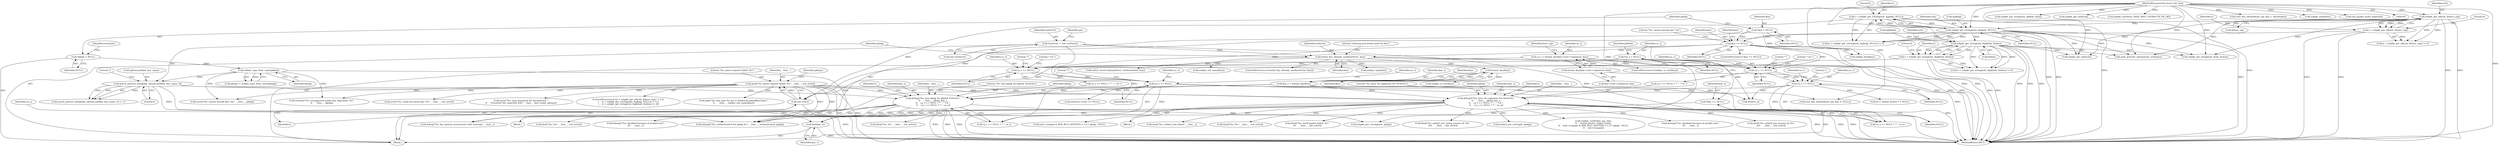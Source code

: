 digraph "0_src_779974d35b4859c07bc3cb8a12c74b43b0a7d1e0_1@API" {
"1000694" [label="(Call,free(key_s))"];
"1000558" [label="(Call,debug(\"%s: test pkalg %s pkblob %s%s%s\",\n\t\t    __func__, pkalg, key_s,\n\t\t    ca_s == NULL ? \"\" : \" CA \",\n\t\t    ca_s == NULL ? \"\" : ca_s))"];
"1000195" [label="(Call,fatal(\"%s: parse request failed: %s\", __func__, ssh_err(r)))"];
"1000198" [label="(Call,ssh_err(r))"];
"1000177" [label="(Call,r = sshpkt_get_cstring(ssh, &pkalg, NULL))"];
"1000179" [label="(Call,sshpkt_get_cstring(ssh, &pkalg, NULL))"];
"1000170" [label="(Call,sshpkt_get_u8(ssh, &have_sig))"];
"1000106" [label="(MethodParameterIn,struct ssh *ssh)"];
"1000186" [label="(Call,r = sshpkt_get_string(ssh, &pkblob, &blen))"];
"1000188" [label="(Call,sshpkt_get_string(ssh, &pkblob, &blen))"];
"1000168" [label="(Call,r = sshpkt_get_u8(ssh, &have_sig))"];
"1000287" [label="(Call,match_pattern_list(pkalg, options.pubkey_key_types, 0))"];
"1000202" [label="(Call,sshkey_type_from_name(pkalg))"];
"1000129" [label="(Call,*pkalg = NULL)"];
"1000301" [label="(Call,key_s = format_key(key))"];
"1000303" [label="(Call,format_key(key))"];
"1000276" [label="(Call,auth2_key_already_used(authctxt, key))"];
"1000109" [label="(Call,*authctxt = ssh->authctxt)"];
"1000232" [label="(Call,key == NULL)"];
"1000125" [label="(Call,*key = NULL)"];
"1000570" [label="(Call,ca_s == NULL)"];
"1000564" [label="(Call,ca_s == NULL)"];
"1000308" [label="(Call,ca_s = format_key(key->cert->signature_key))"];
"1000310" [label="(Call,format_key(key->cert->signature_key))"];
"1000141" [label="(Call,*ca_s = NULL)"];
"1000319" [label="(Call,debug3(\"%s: have %s signature for %s%s%s\",\n\t\t    __func__, pkalg, key_s,\n\t\t    ca_s == NULL ? \"\" : \" CA \",\n\t\t    ca_s == NULL ? \"\" : ca_s))"];
"1000331" [label="(Call,ca_s == NULL)"];
"1000325" [label="(Call,ca_s == NULL)"];
"1000137" [label="(Call,*key_s = NULL)"];
"1000195" [label="(Call,fatal(\"%s: parse request failed: %s\", __func__, ssh_err(r)))"];
"1000563" [label="(Call,ca_s == NULL ? \"\" : \" CA \")"];
"1000110" [label="(Identifier,authctxt)"];
"1000340" [label="(Identifier,r)"];
"1000225" [label="(Call,error(\"%s: could not parse key: %s\", __func__, ssh_err(r)))"];
"1000633" [label="(Call,sshpkt_put_string(ssh, pkblob, blen))"];
"1000276" [label="(Call,auth2_key_already_used(authctxt, key))"];
"1000172" [label="(Call,&have_sig)"];
"1000281" [label="(Literal,\"refusing previously-used %s key\")"];
"1000178" [label="(Identifier,r)"];
"1000234" [label="(Identifier,NULL)"];
"1000130" [label="(Identifier,pkalg)"];
"1000489" [label="(Call,sshbuf_put_cstring(b, pkalg))"];
"1000180" [label="(Identifier,ssh)"];
"1000196" [label="(Literal,\"%s: parse request failed: %s\")"];
"1000248" [label="(Call,error(\"%s: type mismatch for decoded key \"\n\t\t    \"(received %d, expected %d)\", __func__, key->type, pktype))"];
"1000351" [label="(Call,sshpkt_get_end(ssh))"];
"1000194" [label="(Literal,0)"];
"1000116" [label="(Identifier,pw)"];
"1000334" [label="(Literal,\"\")"];
"1000131" [label="(Identifier,NULL)"];
"1000198" [label="(Call,ssh_err(r))"];
"1000176" [label="(Call,(r = sshpkt_get_cstring(ssh, &pkalg, NULL)) != 0)"];
"1000137" [label="(Call,*key_s = NULL)"];
"1000567" [label="(Literal,\"\")"];
"1000571" [label="(Identifier,ca_s)"];
"1000694" [label="(Call,free(key_s))"];
"1000568" [label="(Literal,\" CA \")"];
"1000524" [label="(Call,sshkey_verify(key, sig, slen,\n\t\t    sshbuf_ptr(b), sshbuf_len(b),\n\t\t    (ssh->compat & SSH_BUG_SIGTYPE) == 0 ? pkalg : NULL,\n\t\t    ssh->compat))"];
"1000417" [label="(Call,debug2(\"%s: disabled because of invalid user\",\n\t\t\t    __func__))"];
"1000558" [label="(Call,debug(\"%s: test pkalg %s pkblob %s%s%s\",\n\t\t    __func__, pkalg, key_s,\n\t\t    ca_s == NULL ? \"\" : \" CA \",\n\t\t    ca_s == NULL ? \"\" : ca_s))"];
"1000188" [label="(Call,sshpkt_get_string(ssh, &pkblob, &blen))"];
"1000181" [label="(Call,&pkalg)"];
"1000579" [label="(Call,sshpkt_get_end(ssh))"];
"1000311" [label="(Call,key->cert->signature_key)"];
"1000321" [label="(Identifier,__func__)"];
"1000384" [label="(Call,fatal(\"%s: sshbuf_put session id: %s\",\n\t\t\t\t    __func__, ssh_err(r)))"];
"1000275" [label="(ControlStructure,if (auth2_key_already_used(authctxt, key)))"];
"1000320" [label="(Literal,\"%s: have %s signature for %s%s%s\")"];
"1000165" [label="(ControlStructure,if ((r = sshpkt_get_u8(ssh, &have_sig)) != 0 ||\n \t    (r = sshpkt_get_cstring(ssh, &pkalg, NULL)) != 0 ||\n \t    (r = sshpkt_get_string(ssh, &pkblob, &blen)) != 0))"];
"1000309" [label="(Identifier,ca_s)"];
"1000331" [label="(Call,ca_s == NULL)"];
"1000559" [label="(Literal,\"%s: test pkalg %s pkblob %s%s%s\")"];
"1000289" [label="(Call,options.pubkey_key_types)"];
"1000561" [label="(Identifier,pkalg)"];
"1000651" [label="(Call,fatal(\"%s: %s\", __func__, ssh_err(r)))"];
"1000126" [label="(Identifier,key)"];
"1000360" [label="(Call,(b = sshbuf_new()) == NULL)"];
"1000574" [label="(Identifier,ca_s)"];
"1000107" [label="(Block,)"];
"1000319" [label="(Call,debug3(\"%s: have %s signature for %s%s%s\",\n\t\t    __func__, pkalg, key_s,\n\t\t    ca_s == NULL ? \"\" : \" CA \",\n\t\t    ca_s == NULL ? \"\" : ca_s))"];
"1000326" [label="(Identifier,ca_s)"];
"1000177" [label="(Call,r = sshpkt_get_cstring(ssh, &pkalg, NULL))"];
"1000106" [label="(MethodParameterIn,struct ssh *ssh)"];
"1000146" [label="(Identifier,pkblob)"];
"1000168" [label="(Call,r = sshpkt_get_u8(ssh, &have_sig))"];
"1000673" [label="(Call,debug(\"%s: key options inconsistent with existing\", __func__))"];
"1000702" [label="(MethodReturn,RET)"];
"1000532" [label="(Call,(ssh->compat & SSH_BUG_SIGTYPE) == 0 ? pkalg : NULL)"];
"1000593" [label="(Call,authctxt->user == NULL)"];
"1000304" [label="(Identifier,key)"];
"1000286" [label="(Call,match_pattern_list(pkalg, options.pubkey_key_types, 0) != 1)"];
"1000111" [label="(Call,ssh->authctxt)"];
"1000578" [label="(Identifier,r)"];
"1000139" [label="(Identifier,NULL)"];
"1000203" [label="(Identifier,pkalg)"];
"1000668" [label="(Call,auth_activate_options(ssh, authopts))"];
"1000328" [label="(Literal,\"\")"];
"1000125" [label="(Call,*key = NULL)"];
"1000295" [label="(Call,logit(\"%s: key type %s not in PubkeyAcceptedKeyTypes\",\n\t\t    __func__, sshkey_ssh_name(key)))"];
"1000327" [label="(Identifier,NULL)"];
"1000695" [label="(Identifier,key_s)"];
"1000192" [label="(Call,&blen)"];
"1000332" [label="(Identifier,ca_s)"];
"1000278" [label="(Identifier,key)"];
"1000333" [label="(Identifier,NULL)"];
"1000318" [label="(Block,)"];
"1000236" [label="(Call,error(\"%s: cannot decode key: %s\", __func__, pkalg))"];
"1000277" [label="(Identifier,authctxt)"];
"1000187" [label="(Identifier,r)"];
"1000617" [label="(Call,sshpkt_start(ssh, SSH2_MSG_USERAUTH_PK_OK))"];
"1000557" [label="(Block,)"];
"1000233" [label="(Identifier,key)"];
"1000569" [label="(Call,ca_s == NULL ? \"\" : ca_s)"];
"1000282" [label="(Call,sshkey_type(key))"];
"1000305" [label="(ControlStructure,if (sshkey_is_cert(key)))"];
"1000292" [label="(Literal,0)"];
"1000232" [label="(Call,key == NULL)"];
"1000335" [label="(Identifier,ca_s)"];
"1000582" [label="(Call,fatal(\"%s: %s\", __func__, ssh_err(r)))"];
"1000365" [label="(Call,fatal(\"%s: sshbuf_new failed\", __func__))"];
"1000324" [label="(Call,ca_s == NULL ? \"\" : \" CA \")"];
"1000171" [label="(Identifier,ssh)"];
"1000686" [label="(Call,sshkey_free(key))"];
"1000325" [label="(Call,ca_s == NULL)"];
"1000129" [label="(Call,*pkalg = NULL)"];
"1000308" [label="(Call,ca_s = format_key(key->cert->signature_key))"];
"1000209" [label="(Call,verbose(\"%s: unsupported public key algorithm: %s\",\n\t\t    __func__, pkalg))"];
"1000200" [label="(Call,pktype = sshkey_type_from_name(pkalg))"];
"1000197" [label="(Identifier,__func__)"];
"1000307" [label="(Identifier,key)"];
"1000184" [label="(Literal,0)"];
"1000244" [label="(Identifier,key)"];
"1000625" [label="(Call,sshpkt_put_cstring(ssh, pkalg))"];
"1000341" [label="(Call,sshpkt_get_string(ssh, &sig, &slen))"];
"1000143" [label="(Identifier,NULL)"];
"1000186" [label="(Call,r = sshpkt_get_string(ssh, &pkblob, &blen))"];
"1000170" [label="(Call,sshpkt_get_u8(ssh, &have_sig))"];
"1000293" [label="(Literal,1)"];
"1000570" [label="(Call,ca_s == NULL)"];
"1000190" [label="(Call,&pkblob)"];
"1000562" [label="(Identifier,key_s)"];
"1000306" [label="(Call,sshkey_is_cert(key))"];
"1000138" [label="(Identifier,key_s)"];
"1000301" [label="(Call,key_s = format_key(key))"];
"1000322" [label="(Identifier,pkalg)"];
"1000185" [label="(Call,(r = sshpkt_get_string(ssh, &pkblob, &blen)) != 0)"];
"1000565" [label="(Identifier,ca_s)"];
"1000330" [label="(Call,ca_s == NULL ? \"\" : ca_s)"];
"1000354" [label="(Call,fatal(\"%s: %s\", __func__, ssh_err(r)))"];
"1000179" [label="(Call,sshpkt_get_cstring(ssh, &pkalg, NULL))"];
"1000183" [label="(Identifier,NULL)"];
"1000329" [label="(Literal,\" CA \")"];
"1000552" [label="(Call,auth2_record_key(authctxt, authenticated, key))"];
"1000317" [label="(Identifier,have_sig)"];
"1000231" [label="(ControlStructure,if (key == NULL))"];
"1000201" [label="(Identifier,pktype)"];
"1000298" [label="(Call,sshkey_ssh_name(key))"];
"1000310" [label="(Call,format_key(key->cert->signature_key))"];
"1000303" [label="(Call,format_key(key))"];
"1000202" [label="(Call,sshkey_type_from_name(pkalg))"];
"1000566" [label="(Identifier,NULL)"];
"1000169" [label="(Identifier,r)"];
"1000515" [label="(Call,user_key_allowed(ssh, pw, key, 1, &authopts))"];
"1000642" [label="(Call,sshpkt_send(ssh))"];
"1000199" [label="(Identifier,r)"];
"1000605" [label="(Call,user_key_allowed(ssh, pw, key, 0, NULL))"];
"1000572" [label="(Identifier,NULL)"];
"1000696" [label="(Call,free(ca_s))"];
"1000323" [label="(Identifier,key_s)"];
"1000174" [label="(Literal,0)"];
"1000648" [label="(Call,ssh_packet_write_wait(ssh))"];
"1000679" [label="(Call,debug2(\"%s: authenticated %d pkalg %s\", __func__, authenticated, pkalg))"];
"1000560" [label="(Identifier,__func__)"];
"1000599" [label="(Call,debug2(\"%s: disabled because of invalid user\",\n\t\t\t    __func__))"];
"1000237" [label="(Literal,\"%s: cannot decode key: %s\")"];
"1000573" [label="(Literal,\"\")"];
"1000501" [label="(Call,fatal(\"%s: build packet failed: %s\",\n\t\t\t    __func__, ssh_err(r)))"];
"1000142" [label="(Identifier,ca_s)"];
"1000127" [label="(Identifier,NULL)"];
"1000109" [label="(Call,*authctxt = ssh->authctxt)"];
"1000302" [label="(Identifier,key_s)"];
"1000141" [label="(Call,*ca_s = NULL)"];
"1000564" [label="(Call,ca_s == NULL)"];
"1000189" [label="(Identifier,ssh)"];
"1000287" [label="(Call,match_pattern_list(pkalg, options.pubkey_key_types, 0))"];
"1000697" [label="(Identifier,ca_s)"];
"1000167" [label="(Call,(r = sshpkt_get_u8(ssh, &have_sig)) != 0)"];
"1000400" [label="(Call,fatal(\"%s: sshbuf_put_string session id: %s\",\n \t\t\t\t    __func__, ssh_err(r)))"];
"1000288" [label="(Identifier,pkalg)"];
"1000134" [label="(Identifier,userstyle)"];
"1000694" -> "1000107"  [label="AST: "];
"1000694" -> "1000695"  [label="CFG: "];
"1000695" -> "1000694"  [label="AST: "];
"1000697" -> "1000694"  [label="CFG: "];
"1000694" -> "1000702"  [label="DDG: "];
"1000558" -> "1000694"  [label="DDG: "];
"1000319" -> "1000694"  [label="DDG: "];
"1000137" -> "1000694"  [label="DDG: "];
"1000558" -> "1000557"  [label="AST: "];
"1000558" -> "1000569"  [label="CFG: "];
"1000559" -> "1000558"  [label="AST: "];
"1000560" -> "1000558"  [label="AST: "];
"1000561" -> "1000558"  [label="AST: "];
"1000562" -> "1000558"  [label="AST: "];
"1000563" -> "1000558"  [label="AST: "];
"1000569" -> "1000558"  [label="AST: "];
"1000578" -> "1000558"  [label="CFG: "];
"1000558" -> "1000702"  [label="DDG: "];
"1000558" -> "1000702"  [label="DDG: "];
"1000558" -> "1000702"  [label="DDG: "];
"1000195" -> "1000558"  [label="DDG: "];
"1000287" -> "1000558"  [label="DDG: "];
"1000301" -> "1000558"  [label="DDG: "];
"1000570" -> "1000558"  [label="DDG: "];
"1000558" -> "1000582"  [label="DDG: "];
"1000558" -> "1000599"  [label="DDG: "];
"1000558" -> "1000625"  [label="DDG: "];
"1000558" -> "1000651"  [label="DDG: "];
"1000558" -> "1000673"  [label="DDG: "];
"1000558" -> "1000679"  [label="DDG: "];
"1000558" -> "1000679"  [label="DDG: "];
"1000195" -> "1000165"  [label="AST: "];
"1000195" -> "1000198"  [label="CFG: "];
"1000196" -> "1000195"  [label="AST: "];
"1000197" -> "1000195"  [label="AST: "];
"1000198" -> "1000195"  [label="AST: "];
"1000201" -> "1000195"  [label="CFG: "];
"1000195" -> "1000702"  [label="DDG: "];
"1000195" -> "1000702"  [label="DDG: "];
"1000198" -> "1000195"  [label="DDG: "];
"1000195" -> "1000209"  [label="DDG: "];
"1000195" -> "1000225"  [label="DDG: "];
"1000195" -> "1000236"  [label="DDG: "];
"1000195" -> "1000248"  [label="DDG: "];
"1000195" -> "1000295"  [label="DDG: "];
"1000195" -> "1000319"  [label="DDG: "];
"1000195" -> "1000673"  [label="DDG: "];
"1000195" -> "1000679"  [label="DDG: "];
"1000198" -> "1000199"  [label="CFG: "];
"1000199" -> "1000198"  [label="AST: "];
"1000198" -> "1000702"  [label="DDG: "];
"1000177" -> "1000198"  [label="DDG: "];
"1000186" -> "1000198"  [label="DDG: "];
"1000168" -> "1000198"  [label="DDG: "];
"1000177" -> "1000176"  [label="AST: "];
"1000177" -> "1000179"  [label="CFG: "];
"1000178" -> "1000177"  [label="AST: "];
"1000179" -> "1000177"  [label="AST: "];
"1000184" -> "1000177"  [label="CFG: "];
"1000177" -> "1000702"  [label="DDG: "];
"1000177" -> "1000702"  [label="DDG: "];
"1000177" -> "1000176"  [label="DDG: "];
"1000179" -> "1000177"  [label="DDG: "];
"1000179" -> "1000177"  [label="DDG: "];
"1000179" -> "1000177"  [label="DDG: "];
"1000179" -> "1000183"  [label="CFG: "];
"1000180" -> "1000179"  [label="AST: "];
"1000181" -> "1000179"  [label="AST: "];
"1000183" -> "1000179"  [label="AST: "];
"1000179" -> "1000702"  [label="DDG: "];
"1000179" -> "1000702"  [label="DDG: "];
"1000179" -> "1000702"  [label="DDG: "];
"1000179" -> "1000176"  [label="DDG: "];
"1000179" -> "1000176"  [label="DDG: "];
"1000179" -> "1000176"  [label="DDG: "];
"1000170" -> "1000179"  [label="DDG: "];
"1000106" -> "1000179"  [label="DDG: "];
"1000179" -> "1000188"  [label="DDG: "];
"1000179" -> "1000232"  [label="DDG: "];
"1000179" -> "1000341"  [label="DDG: "];
"1000179" -> "1000579"  [label="DDG: "];
"1000179" -> "1000668"  [label="DDG: "];
"1000170" -> "1000168"  [label="AST: "];
"1000170" -> "1000172"  [label="CFG: "];
"1000171" -> "1000170"  [label="AST: "];
"1000172" -> "1000170"  [label="AST: "];
"1000168" -> "1000170"  [label="CFG: "];
"1000170" -> "1000702"  [label="DDG: "];
"1000170" -> "1000702"  [label="DDG: "];
"1000170" -> "1000167"  [label="DDG: "];
"1000170" -> "1000167"  [label="DDG: "];
"1000170" -> "1000168"  [label="DDG: "];
"1000170" -> "1000168"  [label="DDG: "];
"1000106" -> "1000170"  [label="DDG: "];
"1000170" -> "1000341"  [label="DDG: "];
"1000170" -> "1000579"  [label="DDG: "];
"1000170" -> "1000668"  [label="DDG: "];
"1000106" -> "1000105"  [label="AST: "];
"1000106" -> "1000702"  [label="DDG: "];
"1000106" -> "1000188"  [label="DDG: "];
"1000106" -> "1000341"  [label="DDG: "];
"1000106" -> "1000351"  [label="DDG: "];
"1000106" -> "1000515"  [label="DDG: "];
"1000106" -> "1000579"  [label="DDG: "];
"1000106" -> "1000605"  [label="DDG: "];
"1000106" -> "1000617"  [label="DDG: "];
"1000106" -> "1000625"  [label="DDG: "];
"1000106" -> "1000633"  [label="DDG: "];
"1000106" -> "1000642"  [label="DDG: "];
"1000106" -> "1000648"  [label="DDG: "];
"1000106" -> "1000668"  [label="DDG: "];
"1000186" -> "1000185"  [label="AST: "];
"1000186" -> "1000188"  [label="CFG: "];
"1000187" -> "1000186"  [label="AST: "];
"1000188" -> "1000186"  [label="AST: "];
"1000194" -> "1000186"  [label="CFG: "];
"1000186" -> "1000702"  [label="DDG: "];
"1000186" -> "1000702"  [label="DDG: "];
"1000186" -> "1000185"  [label="DDG: "];
"1000188" -> "1000186"  [label="DDG: "];
"1000188" -> "1000186"  [label="DDG: "];
"1000188" -> "1000186"  [label="DDG: "];
"1000188" -> "1000192"  [label="CFG: "];
"1000189" -> "1000188"  [label="AST: "];
"1000190" -> "1000188"  [label="AST: "];
"1000192" -> "1000188"  [label="AST: "];
"1000188" -> "1000702"  [label="DDG: "];
"1000188" -> "1000702"  [label="DDG: "];
"1000188" -> "1000702"  [label="DDG: "];
"1000188" -> "1000185"  [label="DDG: "];
"1000188" -> "1000185"  [label="DDG: "];
"1000188" -> "1000185"  [label="DDG: "];
"1000188" -> "1000341"  [label="DDG: "];
"1000188" -> "1000579"  [label="DDG: "];
"1000188" -> "1000668"  [label="DDG: "];
"1000168" -> "1000167"  [label="AST: "];
"1000169" -> "1000168"  [label="AST: "];
"1000174" -> "1000168"  [label="CFG: "];
"1000168" -> "1000702"  [label="DDG: "];
"1000168" -> "1000702"  [label="DDG: "];
"1000168" -> "1000167"  [label="DDG: "];
"1000287" -> "1000286"  [label="AST: "];
"1000287" -> "1000292"  [label="CFG: "];
"1000288" -> "1000287"  [label="AST: "];
"1000289" -> "1000287"  [label="AST: "];
"1000292" -> "1000287"  [label="AST: "];
"1000293" -> "1000287"  [label="CFG: "];
"1000287" -> "1000702"  [label="DDG: "];
"1000287" -> "1000286"  [label="DDG: "];
"1000287" -> "1000286"  [label="DDG: "];
"1000287" -> "1000286"  [label="DDG: "];
"1000202" -> "1000287"  [label="DDG: "];
"1000287" -> "1000319"  [label="DDG: "];
"1000287" -> "1000679"  [label="DDG: "];
"1000202" -> "1000200"  [label="AST: "];
"1000202" -> "1000203"  [label="CFG: "];
"1000203" -> "1000202"  [label="AST: "];
"1000200" -> "1000202"  [label="CFG: "];
"1000202" -> "1000200"  [label="DDG: "];
"1000129" -> "1000202"  [label="DDG: "];
"1000202" -> "1000209"  [label="DDG: "];
"1000202" -> "1000236"  [label="DDG: "];
"1000202" -> "1000679"  [label="DDG: "];
"1000129" -> "1000107"  [label="AST: "];
"1000129" -> "1000131"  [label="CFG: "];
"1000130" -> "1000129"  [label="AST: "];
"1000131" -> "1000129"  [label="AST: "];
"1000134" -> "1000129"  [label="CFG: "];
"1000301" -> "1000107"  [label="AST: "];
"1000301" -> "1000303"  [label="CFG: "];
"1000302" -> "1000301"  [label="AST: "];
"1000303" -> "1000301"  [label="AST: "];
"1000307" -> "1000301"  [label="CFG: "];
"1000301" -> "1000702"  [label="DDG: "];
"1000303" -> "1000301"  [label="DDG: "];
"1000301" -> "1000319"  [label="DDG: "];
"1000303" -> "1000304"  [label="CFG: "];
"1000304" -> "1000303"  [label="AST: "];
"1000276" -> "1000303"  [label="DDG: "];
"1000303" -> "1000306"  [label="DDG: "];
"1000276" -> "1000275"  [label="AST: "];
"1000276" -> "1000278"  [label="CFG: "];
"1000277" -> "1000276"  [label="AST: "];
"1000278" -> "1000276"  [label="AST: "];
"1000281" -> "1000276"  [label="CFG: "];
"1000288" -> "1000276"  [label="CFG: "];
"1000276" -> "1000702"  [label="DDG: "];
"1000276" -> "1000702"  [label="DDG: "];
"1000109" -> "1000276"  [label="DDG: "];
"1000232" -> "1000276"  [label="DDG: "];
"1000276" -> "1000282"  [label="DDG: "];
"1000276" -> "1000298"  [label="DDG: "];
"1000276" -> "1000552"  [label="DDG: "];
"1000109" -> "1000107"  [label="AST: "];
"1000109" -> "1000111"  [label="CFG: "];
"1000110" -> "1000109"  [label="AST: "];
"1000111" -> "1000109"  [label="AST: "];
"1000116" -> "1000109"  [label="CFG: "];
"1000109" -> "1000702"  [label="DDG: "];
"1000109" -> "1000702"  [label="DDG: "];
"1000232" -> "1000231"  [label="AST: "];
"1000232" -> "1000234"  [label="CFG: "];
"1000233" -> "1000232"  [label="AST: "];
"1000234" -> "1000232"  [label="AST: "];
"1000237" -> "1000232"  [label="CFG: "];
"1000244" -> "1000232"  [label="CFG: "];
"1000232" -> "1000702"  [label="DDG: "];
"1000232" -> "1000702"  [label="DDG: "];
"1000125" -> "1000232"  [label="DDG: "];
"1000232" -> "1000325"  [label="DDG: "];
"1000232" -> "1000564"  [label="DDG: "];
"1000232" -> "1000686"  [label="DDG: "];
"1000125" -> "1000107"  [label="AST: "];
"1000125" -> "1000127"  [label="CFG: "];
"1000126" -> "1000125"  [label="AST: "];
"1000127" -> "1000125"  [label="AST: "];
"1000130" -> "1000125"  [label="CFG: "];
"1000125" -> "1000686"  [label="DDG: "];
"1000570" -> "1000569"  [label="AST: "];
"1000570" -> "1000572"  [label="CFG: "];
"1000571" -> "1000570"  [label="AST: "];
"1000572" -> "1000570"  [label="AST: "];
"1000573" -> "1000570"  [label="CFG: "];
"1000574" -> "1000570"  [label="CFG: "];
"1000570" -> "1000702"  [label="DDG: "];
"1000564" -> "1000570"  [label="DDG: "];
"1000564" -> "1000570"  [label="DDG: "];
"1000570" -> "1000569"  [label="DDG: "];
"1000570" -> "1000593"  [label="DDG: "];
"1000570" -> "1000605"  [label="DDG: "];
"1000570" -> "1000696"  [label="DDG: "];
"1000564" -> "1000563"  [label="AST: "];
"1000564" -> "1000566"  [label="CFG: "];
"1000565" -> "1000564"  [label="AST: "];
"1000566" -> "1000564"  [label="AST: "];
"1000567" -> "1000564"  [label="CFG: "];
"1000568" -> "1000564"  [label="CFG: "];
"1000308" -> "1000564"  [label="DDG: "];
"1000141" -> "1000564"  [label="DDG: "];
"1000308" -> "1000305"  [label="AST: "];
"1000308" -> "1000310"  [label="CFG: "];
"1000309" -> "1000308"  [label="AST: "];
"1000310" -> "1000308"  [label="AST: "];
"1000317" -> "1000308"  [label="CFG: "];
"1000308" -> "1000702"  [label="DDG: "];
"1000310" -> "1000308"  [label="DDG: "];
"1000308" -> "1000325"  [label="DDG: "];
"1000310" -> "1000311"  [label="CFG: "];
"1000311" -> "1000310"  [label="AST: "];
"1000310" -> "1000702"  [label="DDG: "];
"1000141" -> "1000107"  [label="AST: "];
"1000141" -> "1000143"  [label="CFG: "];
"1000142" -> "1000141"  [label="AST: "];
"1000143" -> "1000141"  [label="AST: "];
"1000146" -> "1000141"  [label="CFG: "];
"1000141" -> "1000325"  [label="DDG: "];
"1000141" -> "1000696"  [label="DDG: "];
"1000319" -> "1000318"  [label="AST: "];
"1000319" -> "1000330"  [label="CFG: "];
"1000320" -> "1000319"  [label="AST: "];
"1000321" -> "1000319"  [label="AST: "];
"1000322" -> "1000319"  [label="AST: "];
"1000323" -> "1000319"  [label="AST: "];
"1000324" -> "1000319"  [label="AST: "];
"1000330" -> "1000319"  [label="AST: "];
"1000340" -> "1000319"  [label="CFG: "];
"1000319" -> "1000702"  [label="DDG: "];
"1000319" -> "1000702"  [label="DDG: "];
"1000319" -> "1000702"  [label="DDG: "];
"1000331" -> "1000319"  [label="DDG: "];
"1000319" -> "1000354"  [label="DDG: "];
"1000319" -> "1000365"  [label="DDG: "];
"1000319" -> "1000384"  [label="DDG: "];
"1000319" -> "1000400"  [label="DDG: "];
"1000319" -> "1000417"  [label="DDG: "];
"1000319" -> "1000489"  [label="DDG: "];
"1000319" -> "1000501"  [label="DDG: "];
"1000319" -> "1000524"  [label="DDG: "];
"1000319" -> "1000532"  [label="DDG: "];
"1000319" -> "1000673"  [label="DDG: "];
"1000319" -> "1000679"  [label="DDG: "];
"1000319" -> "1000679"  [label="DDG: "];
"1000331" -> "1000330"  [label="AST: "];
"1000331" -> "1000333"  [label="CFG: "];
"1000332" -> "1000331"  [label="AST: "];
"1000333" -> "1000331"  [label="AST: "];
"1000334" -> "1000331"  [label="CFG: "];
"1000335" -> "1000331"  [label="CFG: "];
"1000325" -> "1000331"  [label="DDG: "];
"1000325" -> "1000331"  [label="DDG: "];
"1000331" -> "1000330"  [label="DDG: "];
"1000331" -> "1000360"  [label="DDG: "];
"1000331" -> "1000696"  [label="DDG: "];
"1000325" -> "1000324"  [label="AST: "];
"1000325" -> "1000327"  [label="CFG: "];
"1000326" -> "1000325"  [label="AST: "];
"1000327" -> "1000325"  [label="AST: "];
"1000328" -> "1000325"  [label="CFG: "];
"1000329" -> "1000325"  [label="CFG: "];
"1000137" -> "1000107"  [label="AST: "];
"1000137" -> "1000139"  [label="CFG: "];
"1000138" -> "1000137"  [label="AST: "];
"1000139" -> "1000137"  [label="AST: "];
"1000142" -> "1000137"  [label="CFG: "];
}

